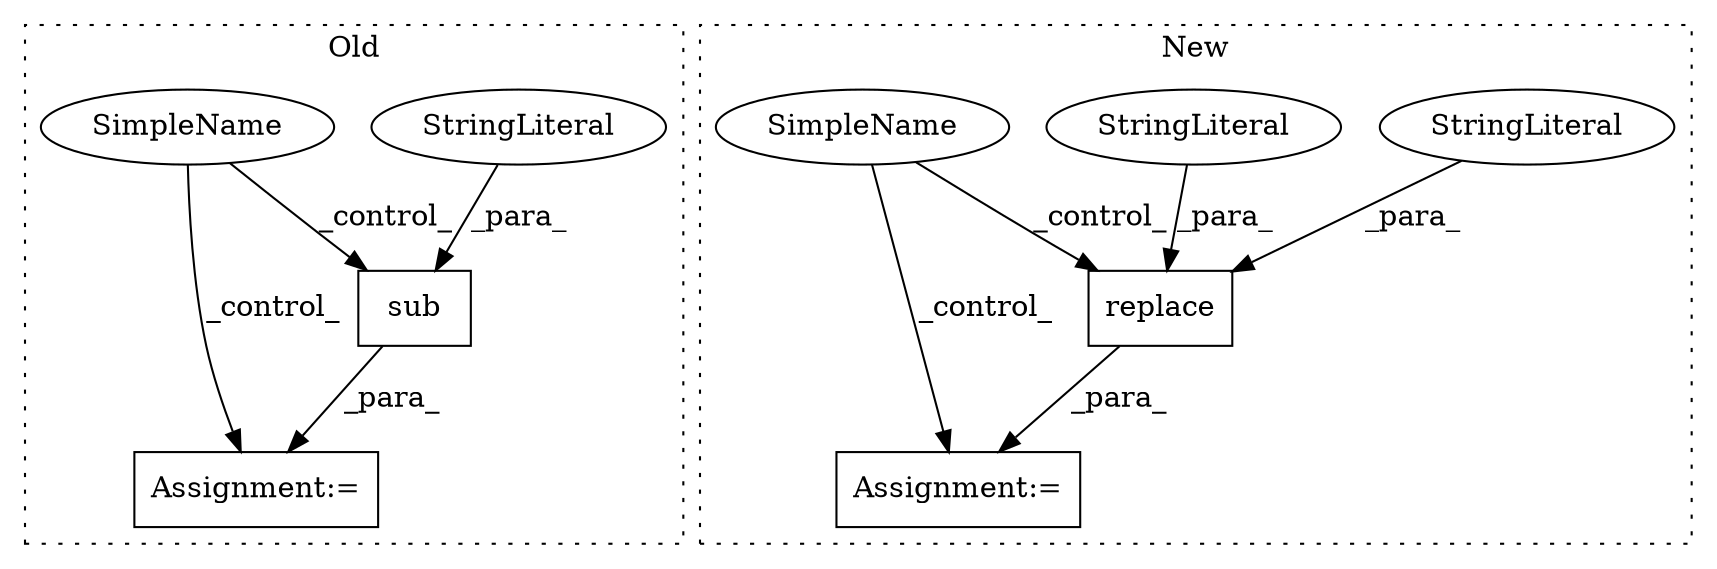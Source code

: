 digraph G {
subgraph cluster0 {
1 [label="sub" a="32" s="4550,4571" l="4,1" shape="box"];
3 [label="StringLiteral" a="45" s="4554" l="3" shape="ellipse"];
7 [label="Assignment:=" a="7" s="4546" l="1" shape="box"];
8 [label="SimpleName" a="42" s="" l="" shape="ellipse"];
label = "Old";
style="dotted";
}
subgraph cluster1 {
2 [label="replace" a="32" s="4497,4511" l="8,1" shape="box"];
4 [label="StringLiteral" a="45" s="4509" l="2" shape="ellipse"];
5 [label="StringLiteral" a="45" s="4505" l="3" shape="ellipse"];
6 [label="Assignment:=" a="7" s="4482" l="1" shape="box"];
9 [label="SimpleName" a="42" s="" l="" shape="ellipse"];
label = "New";
style="dotted";
}
1 -> 7 [label="_para_"];
2 -> 6 [label="_para_"];
3 -> 1 [label="_para_"];
4 -> 2 [label="_para_"];
5 -> 2 [label="_para_"];
8 -> 1 [label="_control_"];
8 -> 7 [label="_control_"];
9 -> 2 [label="_control_"];
9 -> 6 [label="_control_"];
}